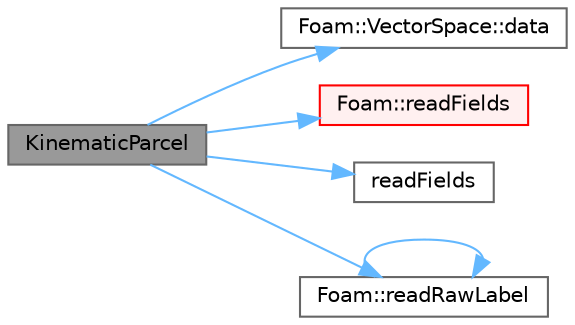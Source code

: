 digraph "KinematicParcel"
{
 // LATEX_PDF_SIZE
  bgcolor="transparent";
  edge [fontname=Helvetica,fontsize=10,labelfontname=Helvetica,labelfontsize=10];
  node [fontname=Helvetica,fontsize=10,shape=box,height=0.2,width=0.4];
  rankdir="LR";
  Node1 [id="Node000001",label="KinematicParcel",height=0.2,width=0.4,color="gray40", fillcolor="grey60", style="filled", fontcolor="black",tooltip=" "];
  Node1 -> Node2 [id="edge1_Node000001_Node000002",color="steelblue1",style="solid",tooltip=" "];
  Node2 [id="Node000002",label="Foam::VectorSpace::data",height=0.2,width=0.4,color="grey40", fillcolor="white", style="filled",URL="$classFoam_1_1VectorSpace.html#a35bcd77de657e1bf0a9ad88df619dad5",tooltip=" "];
  Node1 -> Node3 [id="edge2_Node000001_Node000003",color="steelblue1",style="solid",tooltip=" "];
  Node3 [id="Node000003",label="Foam::readFields",height=0.2,width=0.4,color="red", fillcolor="#FFF0F0", style="filled",URL="$namespaceFoam.html#a634250c25c41d8da76c10d113e566a72",tooltip=" "];
  Node1 -> Node9 [id="edge3_Node000001_Node000009",color="steelblue1",style="solid",tooltip=" "];
  Node9 [id="Node000009",label="readFields",height=0.2,width=0.4,color="grey40", fillcolor="white", style="filled",URL="$classFoam_1_1KinematicParcel.html#a3efddc6f6d82f45668eeb87f339f00d9",tooltip=" "];
  Node1 -> Node10 [id="edge4_Node000001_Node000010",color="steelblue1",style="solid",tooltip=" "];
  Node10 [id="Node000010",label="Foam::readRawLabel",height=0.2,width=0.4,color="grey40", fillcolor="white", style="filled",URL="$namespaceFoam.html#a9b75ba12e6d4e3eb9a03aa04c46d5f11",tooltip=" "];
  Node10 -> Node10 [id="edge5_Node000010_Node000010",color="steelblue1",style="solid",tooltip=" "];
}
